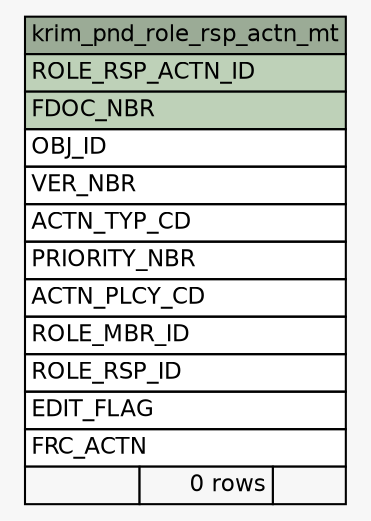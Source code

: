 // dot 2.28.0 on Mac OS X 10.7.2
// SchemaSpy rev 590
digraph "krim_pnd_role_rsp_actn_mt" {
  graph [
    rankdir="RL"
    bgcolor="#f7f7f7"
    nodesep="0.18"
    ranksep="0.46"
    fontname="Helvetica"
    fontsize="11"
  ];
  node [
    fontname="Helvetica"
    fontsize="11"
    shape="plaintext"
  ];
  edge [
    arrowsize="0.8"
  ];
  "krim_pnd_role_rsp_actn_mt" [
    label=<
    <TABLE BORDER="0" CELLBORDER="1" CELLSPACING="0" BGCOLOR="#ffffff">
      <TR><TD COLSPAN="3" BGCOLOR="#9bab96" ALIGN="CENTER">krim_pnd_role_rsp_actn_mt</TD></TR>
      <TR><TD PORT="ROLE_RSP_ACTN_ID" COLSPAN="3" BGCOLOR="#bed1b8" ALIGN="LEFT">ROLE_RSP_ACTN_ID</TD></TR>
      <TR><TD PORT="FDOC_NBR" COLSPAN="3" BGCOLOR="#bed1b8" ALIGN="LEFT">FDOC_NBR</TD></TR>
      <TR><TD PORT="OBJ_ID" COLSPAN="3" ALIGN="LEFT">OBJ_ID</TD></TR>
      <TR><TD PORT="VER_NBR" COLSPAN="3" ALIGN="LEFT">VER_NBR</TD></TR>
      <TR><TD PORT="ACTN_TYP_CD" COLSPAN="3" ALIGN="LEFT">ACTN_TYP_CD</TD></TR>
      <TR><TD PORT="PRIORITY_NBR" COLSPAN="3" ALIGN="LEFT">PRIORITY_NBR</TD></TR>
      <TR><TD PORT="ACTN_PLCY_CD" COLSPAN="3" ALIGN="LEFT">ACTN_PLCY_CD</TD></TR>
      <TR><TD PORT="ROLE_MBR_ID" COLSPAN="3" ALIGN="LEFT">ROLE_MBR_ID</TD></TR>
      <TR><TD PORT="ROLE_RSP_ID" COLSPAN="3" ALIGN="LEFT">ROLE_RSP_ID</TD></TR>
      <TR><TD PORT="EDIT_FLAG" COLSPAN="3" ALIGN="LEFT">EDIT_FLAG</TD></TR>
      <TR><TD PORT="FRC_ACTN" COLSPAN="3" ALIGN="LEFT">FRC_ACTN</TD></TR>
      <TR><TD ALIGN="LEFT" BGCOLOR="#f7f7f7">  </TD><TD ALIGN="RIGHT" BGCOLOR="#f7f7f7">0 rows</TD><TD ALIGN="RIGHT" BGCOLOR="#f7f7f7">  </TD></TR>
    </TABLE>>
    URL="tables/krim_pnd_role_rsp_actn_mt.html"
    tooltip="krim_pnd_role_rsp_actn_mt"
  ];
}

